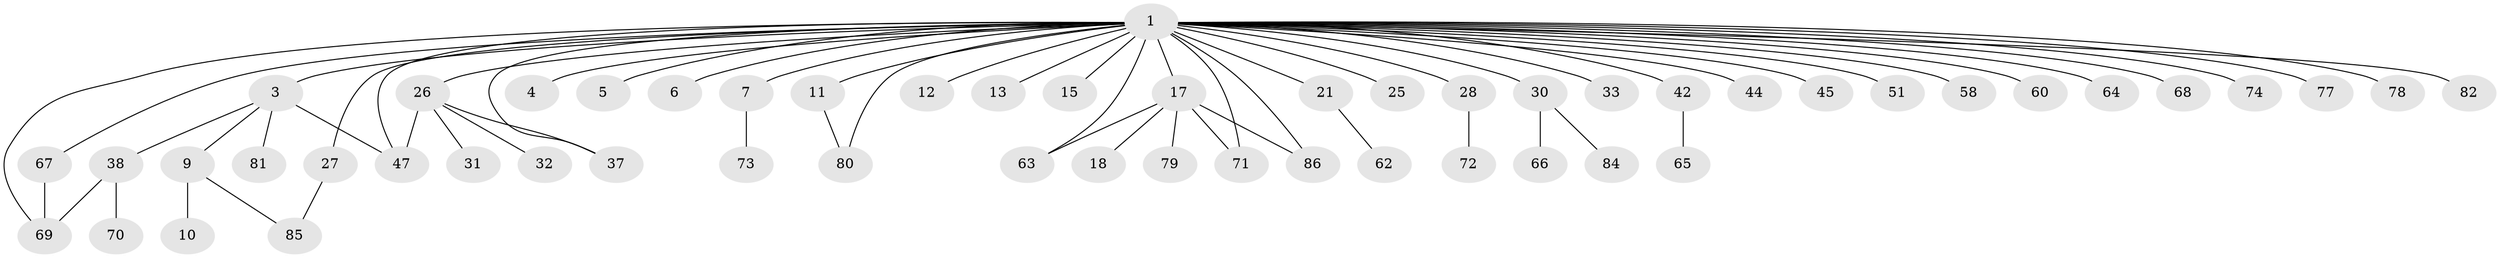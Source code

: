 // original degree distribution, {7: 0.011111111111111112, 17: 0.011111111111111112, 8: 0.011111111111111112, 1: 0.5, 2: 0.26666666666666666, 20: 0.011111111111111112, 3: 0.12222222222222222, 6: 0.022222222222222223, 9: 0.011111111111111112, 5: 0.011111111111111112, 14: 0.011111111111111112, 4: 0.011111111111111112}
// Generated by graph-tools (version 1.1) at 2025/18/03/04/25 18:18:20]
// undirected, 54 vertices, 63 edges
graph export_dot {
graph [start="1"]
  node [color=gray90,style=filled];
  1 [super="+2+8+16"];
  3 [super="+46"];
  4;
  5;
  6;
  7;
  9;
  10;
  11;
  12;
  13;
  15;
  17 [super="+83+20+54+23"];
  18;
  21;
  25;
  26 [super="+48"];
  27;
  28 [super="+29+55+35"];
  30;
  31;
  32;
  33;
  37;
  38 [super="+40"];
  42 [super="+53"];
  44;
  45;
  47 [super="+52+50"];
  51;
  58;
  60 [super="+75"];
  62;
  63;
  64;
  65;
  66;
  67;
  68;
  69 [super="+89"];
  70;
  71;
  72;
  73;
  74;
  77;
  78;
  79;
  80;
  81;
  82;
  84;
  85;
  86;
  1 -- 7;
  1 -- 26;
  1 -- 3 [weight=4];
  1 -- 17 [weight=2];
  1 -- 4;
  1 -- 5 [weight=2];
  1 -- 6;
  1 -- 13;
  1 -- 77;
  1 -- 15;
  1 -- 78;
  1 -- 82;
  1 -- 27;
  1 -- 33;
  1 -- 58;
  1 -- 60;
  1 -- 67;
  1 -- 68;
  1 -- 11;
  1 -- 12;
  1 -- 80;
  1 -- 21;
  1 -- 86;
  1 -- 25;
  1 -- 28 [weight=2];
  1 -- 30;
  1 -- 37;
  1 -- 42;
  1 -- 51;
  1 -- 63 [weight=2];
  1 -- 64;
  1 -- 69;
  1 -- 71;
  1 -- 74;
  1 -- 44;
  1 -- 45;
  1 -- 47;
  3 -- 9;
  3 -- 38;
  3 -- 47;
  3 -- 81;
  7 -- 73;
  9 -- 10;
  9 -- 85;
  11 -- 80;
  17 -- 18;
  17 -- 63;
  17 -- 79;
  17 -- 86;
  17 -- 71;
  21 -- 62;
  26 -- 31;
  26 -- 32;
  26 -- 37;
  26 -- 47;
  27 -- 85;
  28 -- 72;
  30 -- 66;
  30 -- 84;
  38 -- 69;
  38 -- 70;
  42 -- 65;
  67 -- 69;
}
